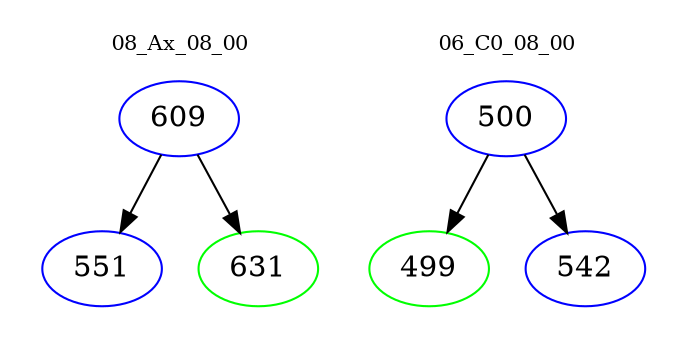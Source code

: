 digraph{
subgraph cluster_0 {
color = white
label = "08_Ax_08_00";
fontsize=10;
T0_609 [label="609", color="blue"]
T0_609 -> T0_551 [color="black"]
T0_551 [label="551", color="blue"]
T0_609 -> T0_631 [color="black"]
T0_631 [label="631", color="green"]
}
subgraph cluster_1 {
color = white
label = "06_C0_08_00";
fontsize=10;
T1_500 [label="500", color="blue"]
T1_500 -> T1_499 [color="black"]
T1_499 [label="499", color="green"]
T1_500 -> T1_542 [color="black"]
T1_542 [label="542", color="blue"]
}
}
